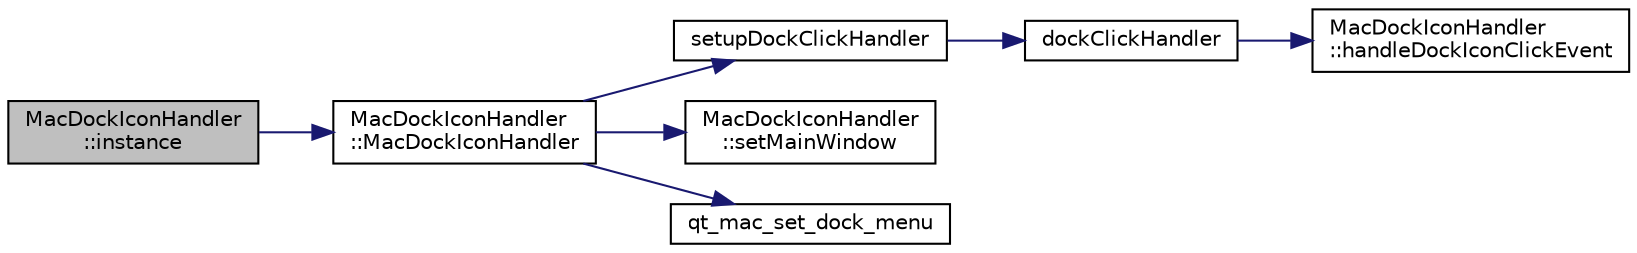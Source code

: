 digraph "MacDockIconHandler::instance"
{
  edge [fontname="Helvetica",fontsize="10",labelfontname="Helvetica",labelfontsize="10"];
  node [fontname="Helvetica",fontsize="10",shape=record];
  rankdir="LR";
  Node40 [label="MacDockIconHandler\l::instance",height=0.2,width=0.4,color="black", fillcolor="grey75", style="filled", fontcolor="black"];
  Node40 -> Node41 [color="midnightblue",fontsize="10",style="solid",fontname="Helvetica"];
  Node41 [label="MacDockIconHandler\l::MacDockIconHandler",height=0.2,width=0.4,color="black", fillcolor="white", style="filled",URL="$d7/dcd/class_mac_dock_icon_handler.html#ab44913b8dabec96186b74bc6f6896c46"];
  Node41 -> Node42 [color="midnightblue",fontsize="10",style="solid",fontname="Helvetica"];
  Node42 [label="setupDockClickHandler",height=0.2,width=0.4,color="black", fillcolor="white", style="filled",URL="$d4/de5/macdockiconhandler_8mm.html#a9aec1ea4fb1121c1b089c5cb11445732"];
  Node42 -> Node43 [color="midnightblue",fontsize="10",style="solid",fontname="Helvetica"];
  Node43 [label="dockClickHandler",height=0.2,width=0.4,color="black", fillcolor="white", style="filled",URL="$d4/de5/macdockiconhandler_8mm.html#ab33de6d790611e30eb1985cca6ef2679"];
  Node43 -> Node44 [color="midnightblue",fontsize="10",style="solid",fontname="Helvetica"];
  Node44 [label="MacDockIconHandler\l::handleDockIconClickEvent",height=0.2,width=0.4,color="black", fillcolor="white", style="filled",URL="$d7/dcd/class_mac_dock_icon_handler.html#a38f422d9dde7df4ccfdda97b08467e0a"];
  Node41 -> Node45 [color="midnightblue",fontsize="10",style="solid",fontname="Helvetica"];
  Node45 [label="MacDockIconHandler\l::setMainWindow",height=0.2,width=0.4,color="black", fillcolor="white", style="filled",URL="$d7/dcd/class_mac_dock_icon_handler.html#a4d2d18c7d56286ea745e349497941293"];
  Node41 -> Node46 [color="midnightblue",fontsize="10",style="solid",fontname="Helvetica"];
  Node46 [label="qt_mac_set_dock_menu",height=0.2,width=0.4,color="black", fillcolor="white", style="filled",URL="$d4/de5/macdockiconhandler_8mm.html#a97dcb4b8c1bda1b1e4a29fd1c36b6c47"];
}
